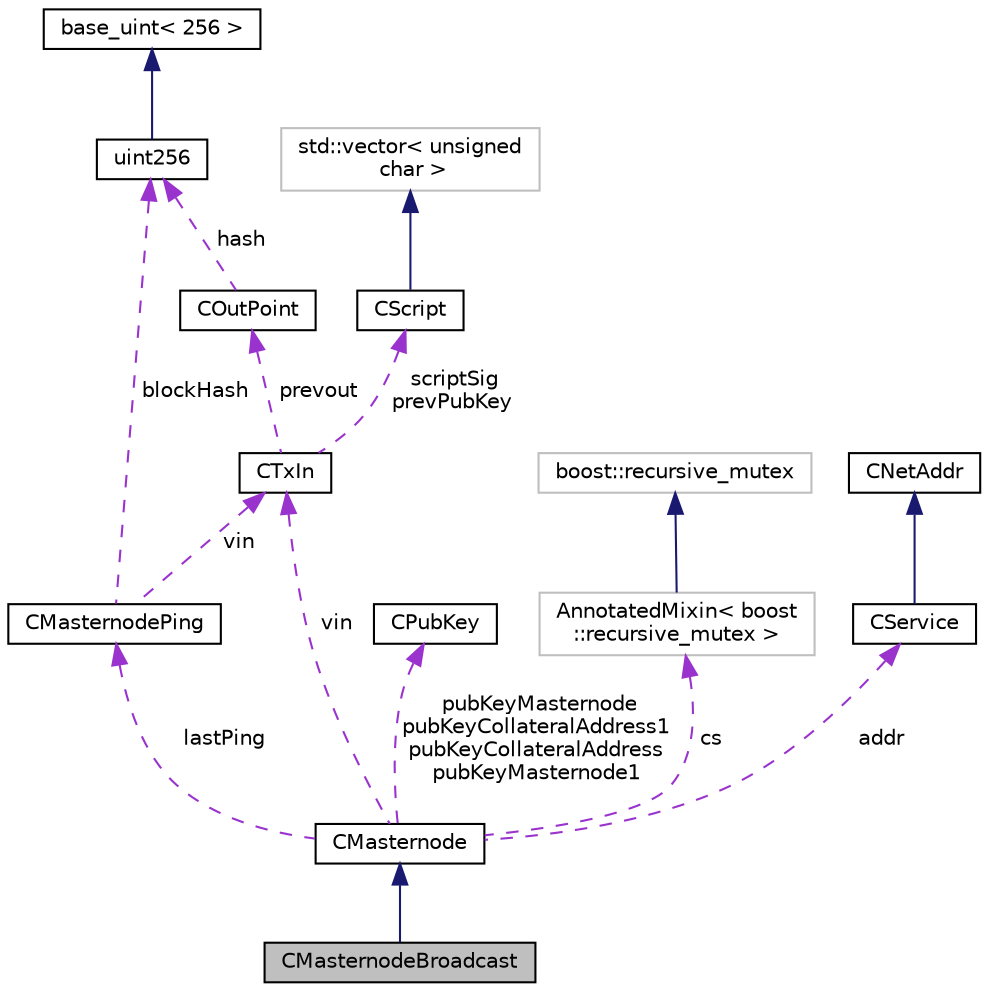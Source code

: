 digraph "CMasternodeBroadcast"
{
  edge [fontname="Helvetica",fontsize="10",labelfontname="Helvetica",labelfontsize="10"];
  node [fontname="Helvetica",fontsize="10",shape=record];
  Node2 [label="CMasternodeBroadcast",height=0.2,width=0.4,color="black", fillcolor="grey75", style="filled", fontcolor="black"];
  Node3 -> Node2 [dir="back",color="midnightblue",fontsize="10",style="solid",fontname="Helvetica"];
  Node3 [label="CMasternode",height=0.2,width=0.4,color="black", fillcolor="white", style="filled",URL="$class_c_masternode.html"];
  Node4 -> Node3 [dir="back",color="darkorchid3",fontsize="10",style="dashed",label=" vin" ,fontname="Helvetica"];
  Node4 [label="CTxIn",height=0.2,width=0.4,color="black", fillcolor="white", style="filled",URL="$class_c_tx_in.html",tooltip="An input of a transaction. "];
  Node5 -> Node4 [dir="back",color="darkorchid3",fontsize="10",style="dashed",label=" scriptSig\nprevPubKey" ,fontname="Helvetica"];
  Node5 [label="CScript",height=0.2,width=0.4,color="black", fillcolor="white", style="filled",URL="$class_c_script.html",tooltip="Serialized script, used inside transaction inputs and outputs. "];
  Node6 -> Node5 [dir="back",color="midnightblue",fontsize="10",style="solid",fontname="Helvetica"];
  Node6 [label="std::vector\< unsigned\l char \>",height=0.2,width=0.4,color="grey75", fillcolor="white", style="filled"];
  Node7 -> Node4 [dir="back",color="darkorchid3",fontsize="10",style="dashed",label=" prevout" ,fontname="Helvetica"];
  Node7 [label="COutPoint",height=0.2,width=0.4,color="black", fillcolor="white", style="filled",URL="$class_c_out_point.html",tooltip="An outpoint - a combination of a transaction hash and an index n into its vout. "];
  Node8 -> Node7 [dir="back",color="darkorchid3",fontsize="10",style="dashed",label=" hash" ,fontname="Helvetica"];
  Node8 [label="uint256",height=0.2,width=0.4,color="black", fillcolor="white", style="filled",URL="$classuint256.html",tooltip="256-bit unsigned big integer. "];
  Node9 -> Node8 [dir="back",color="midnightblue",fontsize="10",style="solid",fontname="Helvetica"];
  Node9 [label="base_uint\< 256 \>",height=0.2,width=0.4,color="black", fillcolor="white", style="filled",URL="$classbase__uint.html"];
  Node10 -> Node3 [dir="back",color="darkorchid3",fontsize="10",style="dashed",label=" pubKeyMasternode\npubKeyCollateralAddress1\npubKeyCollateralAddress\npubKeyMasternode1" ,fontname="Helvetica"];
  Node10 [label="CPubKey",height=0.2,width=0.4,color="black", fillcolor="white", style="filled",URL="$class_c_pub_key.html",tooltip="An encapsulated public key. "];
  Node11 -> Node3 [dir="back",color="darkorchid3",fontsize="10",style="dashed",label=" cs" ,fontname="Helvetica"];
  Node11 [label="AnnotatedMixin\< boost\l::recursive_mutex \>",height=0.2,width=0.4,color="grey75", fillcolor="white", style="filled"];
  Node12 -> Node11 [dir="back",color="midnightblue",fontsize="10",style="solid",fontname="Helvetica"];
  Node12 [label="boost::recursive_mutex",height=0.2,width=0.4,color="grey75", fillcolor="white", style="filled"];
  Node13 -> Node3 [dir="back",color="darkorchid3",fontsize="10",style="dashed",label=" lastPing" ,fontname="Helvetica"];
  Node13 [label="CMasternodePing",height=0.2,width=0.4,color="black", fillcolor="white", style="filled",URL="$class_c_masternode_ping.html"];
  Node4 -> Node13 [dir="back",color="darkorchid3",fontsize="10",style="dashed",label=" vin" ,fontname="Helvetica"];
  Node8 -> Node13 [dir="back",color="darkorchid3",fontsize="10",style="dashed",label=" blockHash" ,fontname="Helvetica"];
  Node14 -> Node3 [dir="back",color="darkorchid3",fontsize="10",style="dashed",label=" addr" ,fontname="Helvetica"];
  Node14 [label="CService",height=0.2,width=0.4,color="black", fillcolor="white", style="filled",URL="$class_c_service.html",tooltip="A combination of a network address (CNetAddr) and a (TCP) port. "];
  Node15 -> Node14 [dir="back",color="midnightblue",fontsize="10",style="solid",fontname="Helvetica"];
  Node15 [label="CNetAddr",height=0.2,width=0.4,color="black", fillcolor="white", style="filled",URL="$class_c_net_addr.html",tooltip="IP address (IPv6, or IPv4 using mapped IPv6 range (::FFFF:0:0/96)) "];
}
